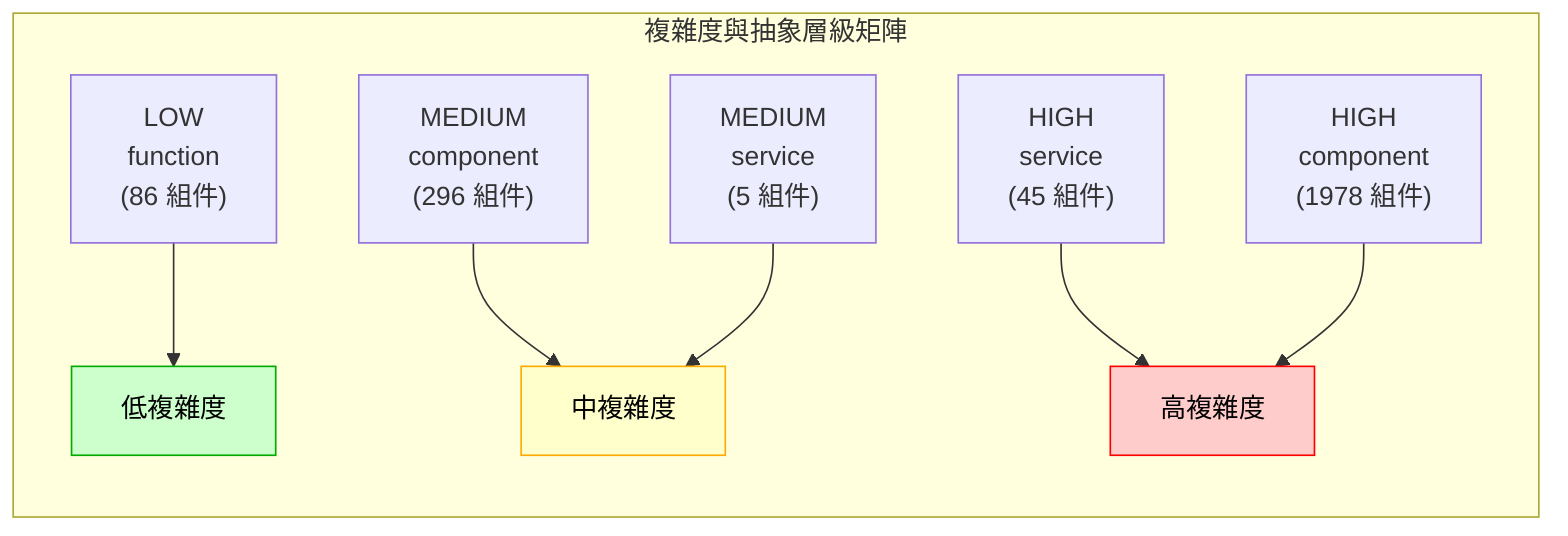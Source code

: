 graph TD
    subgraph "複雜度與抽象層級矩陣"
        direction TB
        C0["LOW<br/>function<br/>(86 組件)"]
        C0 --> LowComplexity[低複雜度]
        C1["MEDIUM<br/>component<br/>(296 組件)"]
        C1 --> MediumComplexity[中複雜度]
        C2["MEDIUM<br/>service<br/>(5 組件)"]
        C2 --> MediumComplexity[中複雜度]
        C3["HIGH<br/>service<br/>(45 組件)"]
        C3 --> HighComplexity[高複雜度]
        C4["HIGH<br/>component<br/>(1978 組件)"]
        C4 --> HighComplexity[高複雜度]
    end
    
    classDef high fill:#ffcccc,stroke:#ff0000,color:#000
    classDef medium fill:#ffffcc,stroke:#ffaa00,color:#000
    classDef low fill:#ccffcc,stroke:#00aa00,color:#000
    
    class HighComplexity high
    class MediumComplexity medium
    class LowComplexity low